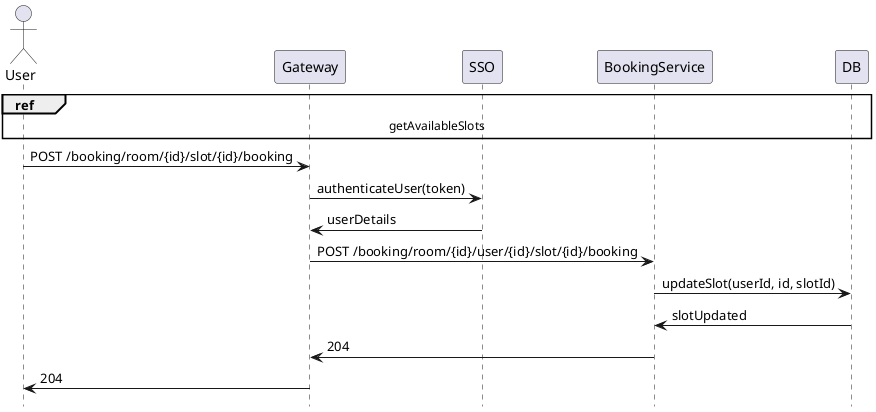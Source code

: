 @startuml
hide footbox

actor User
ref over User, Gateway, SSO, BookingService, DB
 getAvailableSlots
end ref

User -> Gateway: POST /booking/room/{id}/slot/{id}/booking
Gateway -> SSO: authenticateUser(token)
SSO -> Gateway: userDetails
Gateway -> BookingService: POST /booking/room/{id}/user/{id}/slot/{id}/booking
BookingService -> DB: updateSlot(userId, id, slotId)
DB -> BookingService: slotUpdated
BookingService -> Gateway: 204
Gateway -> User: 204

@enduml
